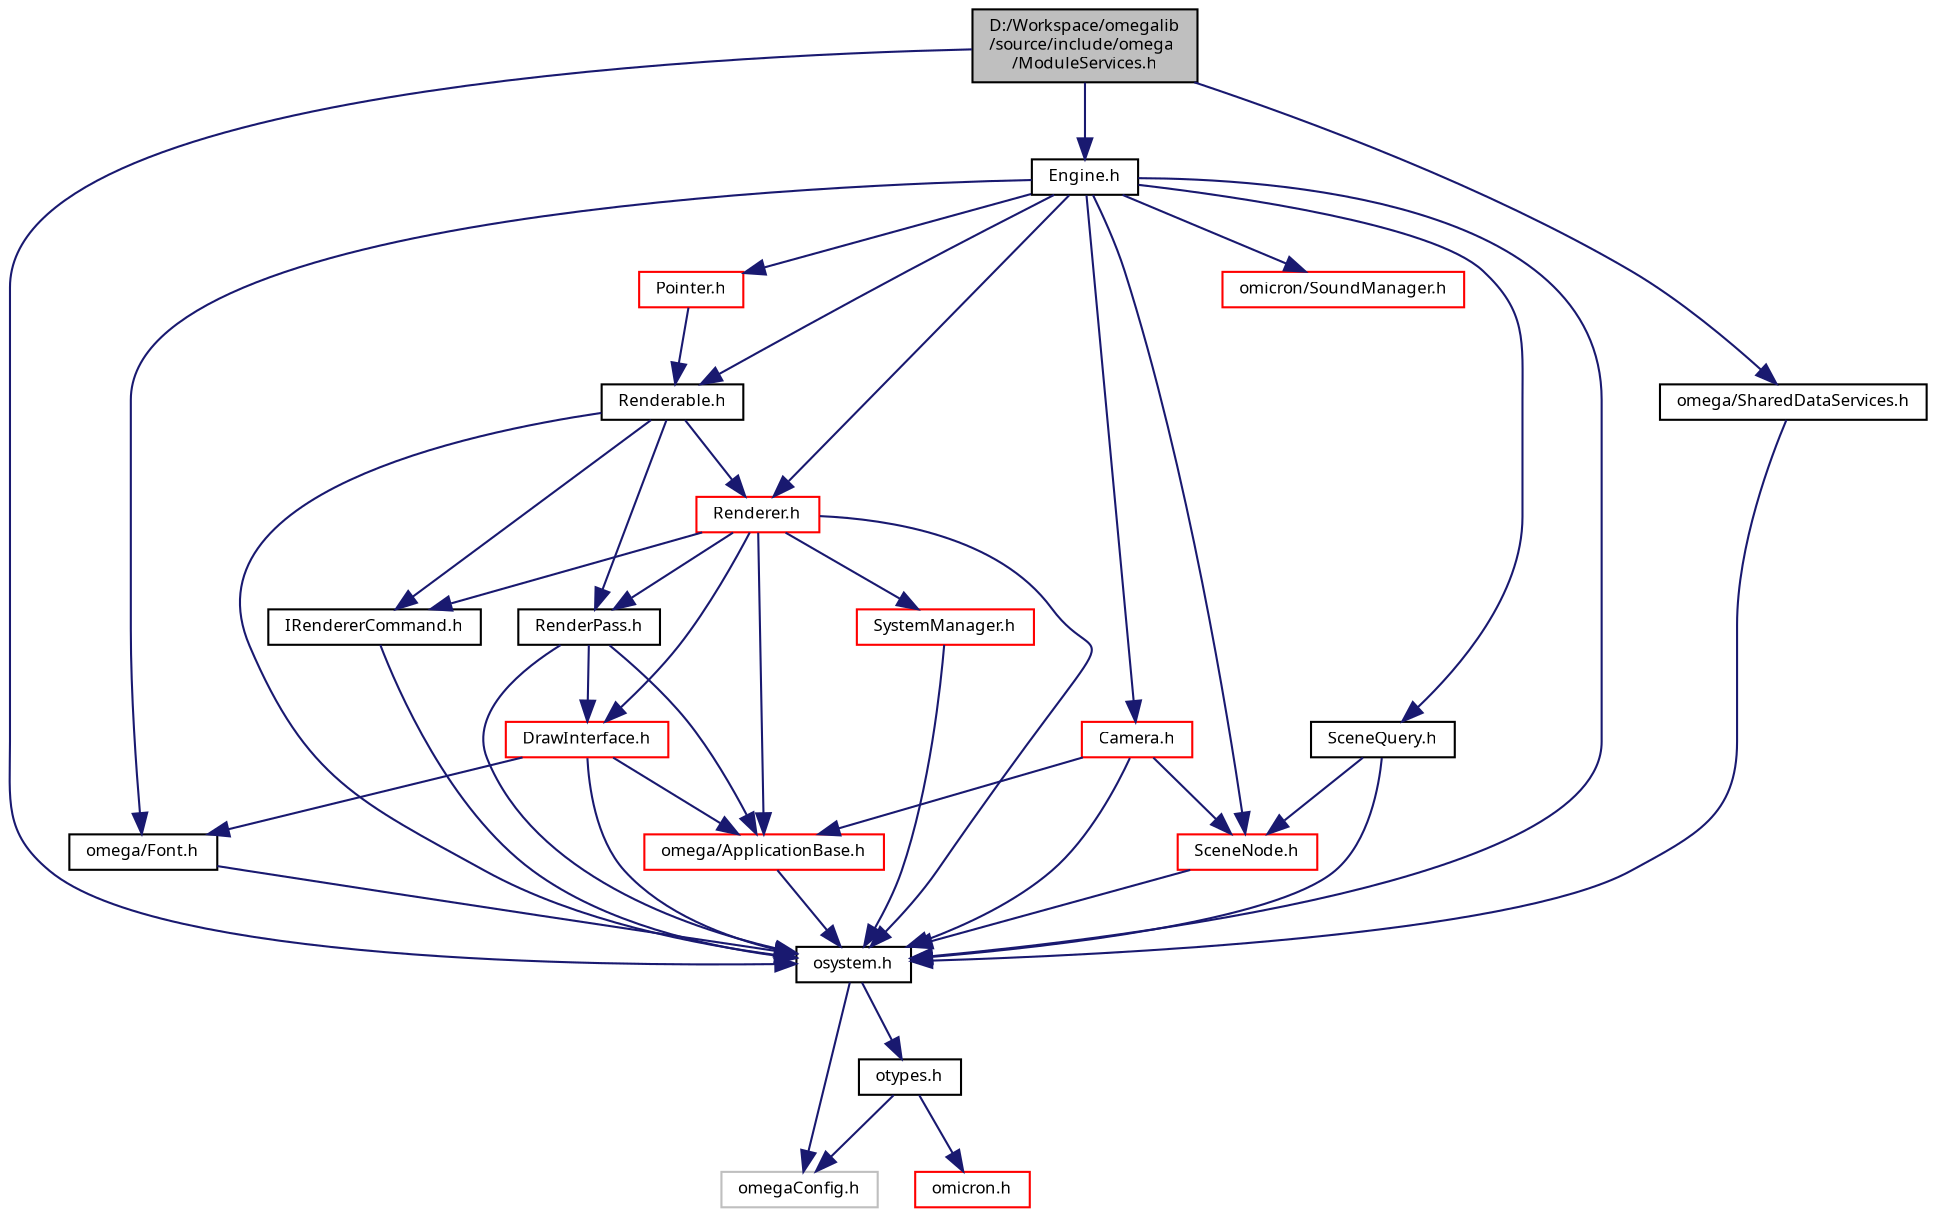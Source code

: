 digraph "D:/Workspace/omegalib/source/include/omega/ModuleServices.h"
{
  bgcolor="transparent";
  edge [fontname="FreeSans.ttf",fontsize="8",labelfontname="FreeSans.ttf",labelfontsize="8"];
  node [fontname="FreeSans.ttf",fontsize="8",shape=record];
  Node1 [label="D:/Workspace/omegalib\l/source/include/omega\l/ModuleServices.h",height=0.2,width=0.4,color="black", fillcolor="grey75", style="filled" fontcolor="black"];
  Node1 -> Node2 [color="midnightblue",fontsize="8",style="solid",fontname="FreeSans.ttf"];
  Node2 [label="osystem.h",height=0.2,width=0.4,color="black",URL="$include_2omega_2osystem_8h.html"];
  Node2 -> Node3 [color="midnightblue",fontsize="8",style="solid",fontname="FreeSans.ttf"];
  Node3 [label="omegaConfig.h",height=0.2,width=0.4,color="grey75"];
  Node2 -> Node4 [color="midnightblue",fontsize="8",style="solid",fontname="FreeSans.ttf"];
  Node4 [label="otypes.h",height=0.2,width=0.4,color="black",URL="$include_2omega_2otypes_8h.html"];
  Node4 -> Node3 [color="midnightblue",fontsize="8",style="solid",fontname="FreeSans.ttf"];
  Node4 -> Node5 [color="midnightblue",fontsize="8",style="solid",fontname="FreeSans.ttf"];
  Node5 [label="omicron.h",height=0.2,width=0.4,color="red",URL="$omicron_8h.html"];
  Node1 -> Node6 [color="midnightblue",fontsize="8",style="solid",fontname="FreeSans.ttf"];
  Node6 [label="Engine.h",height=0.2,width=0.4,color="black",URL="$_engine_8h.html"];
  Node6 -> Node2 [color="midnightblue",fontsize="8",style="solid",fontname="FreeSans.ttf"];
  Node6 -> Node7 [color="midnightblue",fontsize="8",style="solid",fontname="FreeSans.ttf"];
  Node7 [label="Renderer.h",height=0.2,width=0.4,color="red",URL="$_renderer_8h.html"];
  Node7 -> Node2 [color="midnightblue",fontsize="8",style="solid",fontname="FreeSans.ttf"];
  Node7 -> Node8 [color="midnightblue",fontsize="8",style="solid",fontname="FreeSans.ttf"];
  Node8 [label="IRendererCommand.h",height=0.2,width=0.4,color="black",URL="$_i_renderer_command_8h.html"];
  Node8 -> Node2 [color="midnightblue",fontsize="8",style="solid",fontname="FreeSans.ttf"];
  Node7 -> Node9 [color="midnightblue",fontsize="8",style="solid",fontname="FreeSans.ttf"];
  Node9 [label="DrawInterface.h",height=0.2,width=0.4,color="red",URL="$_draw_interface_8h.html"];
  Node9 -> Node2 [color="midnightblue",fontsize="8",style="solid",fontname="FreeSans.ttf"];
  Node9 -> Node10 [color="midnightblue",fontsize="8",style="solid",fontname="FreeSans.ttf"];
  Node10 [label="omega/Font.h",height=0.2,width=0.4,color="black",URL="$_font_8h.html"];
  Node10 -> Node2 [color="midnightblue",fontsize="8",style="solid",fontname="FreeSans.ttf"];
  Node9 -> Node11 [color="midnightblue",fontsize="8",style="solid",fontname="FreeSans.ttf"];
  Node11 [label="omega/ApplicationBase.h",height=0.2,width=0.4,color="red",URL="$_application_base_8h.html"];
  Node11 -> Node2 [color="midnightblue",fontsize="8",style="solid",fontname="FreeSans.ttf"];
  Node7 -> Node12 [color="midnightblue",fontsize="8",style="solid",fontname="FreeSans.ttf"];
  Node12 [label="RenderPass.h",height=0.2,width=0.4,color="black",URL="$_render_pass_8h.html"];
  Node12 -> Node2 [color="midnightblue",fontsize="8",style="solid",fontname="FreeSans.ttf"];
  Node12 -> Node11 [color="midnightblue",fontsize="8",style="solid",fontname="FreeSans.ttf"];
  Node12 -> Node9 [color="midnightblue",fontsize="8",style="solid",fontname="FreeSans.ttf"];
  Node7 -> Node11 [color="midnightblue",fontsize="8",style="solid",fontname="FreeSans.ttf"];
  Node7 -> Node13 [color="midnightblue",fontsize="8",style="solid",fontname="FreeSans.ttf"];
  Node13 [label="SystemManager.h",height=0.2,width=0.4,color="red",URL="$_system_manager_8h.html"];
  Node13 -> Node2 [color="midnightblue",fontsize="8",style="solid",fontname="FreeSans.ttf"];
  Node6 -> Node14 [color="midnightblue",fontsize="8",style="solid",fontname="FreeSans.ttf"];
  Node14 [label="SceneNode.h",height=0.2,width=0.4,color="red",URL="$_scene_node_8h.html"];
  Node14 -> Node2 [color="midnightblue",fontsize="8",style="solid",fontname="FreeSans.ttf"];
  Node6 -> Node15 [color="midnightblue",fontsize="8",style="solid",fontname="FreeSans.ttf"];
  Node15 [label="Pointer.h",height=0.2,width=0.4,color="red",URL="$_pointer_8h.html"];
  Node15 -> Node16 [color="midnightblue",fontsize="8",style="solid",fontname="FreeSans.ttf"];
  Node16 [label="Renderable.h",height=0.2,width=0.4,color="black",URL="$_renderable_8h.html"];
  Node16 -> Node2 [color="midnightblue",fontsize="8",style="solid",fontname="FreeSans.ttf"];
  Node16 -> Node12 [color="midnightblue",fontsize="8",style="solid",fontname="FreeSans.ttf"];
  Node16 -> Node8 [color="midnightblue",fontsize="8",style="solid",fontname="FreeSans.ttf"];
  Node16 -> Node7 [color="midnightblue",fontsize="8",style="solid",fontname="FreeSans.ttf"];
  Node6 -> Node16 [color="midnightblue",fontsize="8",style="solid",fontname="FreeSans.ttf"];
  Node6 -> Node17 [color="midnightblue",fontsize="8",style="solid",fontname="FreeSans.ttf"];
  Node17 [label="SceneQuery.h",height=0.2,width=0.4,color="black",URL="$_scene_query_8h.html"];
  Node17 -> Node2 [color="midnightblue",fontsize="8",style="solid",fontname="FreeSans.ttf"];
  Node17 -> Node14 [color="midnightblue",fontsize="8",style="solid",fontname="FreeSans.ttf"];
  Node6 -> Node18 [color="midnightblue",fontsize="8",style="solid",fontname="FreeSans.ttf"];
  Node18 [label="Camera.h",height=0.2,width=0.4,color="red",URL="$_camera_8h.html"];
  Node18 -> Node2 [color="midnightblue",fontsize="8",style="solid",fontname="FreeSans.ttf"];
  Node18 -> Node11 [color="midnightblue",fontsize="8",style="solid",fontname="FreeSans.ttf"];
  Node18 -> Node14 [color="midnightblue",fontsize="8",style="solid",fontname="FreeSans.ttf"];
  Node6 -> Node10 [color="midnightblue",fontsize="8",style="solid",fontname="FreeSans.ttf"];
  Node6 -> Node19 [color="midnightblue",fontsize="8",style="solid",fontname="FreeSans.ttf"];
  Node19 [label="omicron/SoundManager.h",height=0.2,width=0.4,color="red",URL="$_sound_manager_8h.html"];
  Node1 -> Node20 [color="midnightblue",fontsize="8",style="solid",fontname="FreeSans.ttf"];
  Node20 [label="omega/SharedDataServices.h",height=0.2,width=0.4,color="black",URL="$_shared_data_services_8h.html"];
  Node20 -> Node2 [color="midnightblue",fontsize="8",style="solid",fontname="FreeSans.ttf"];
}
